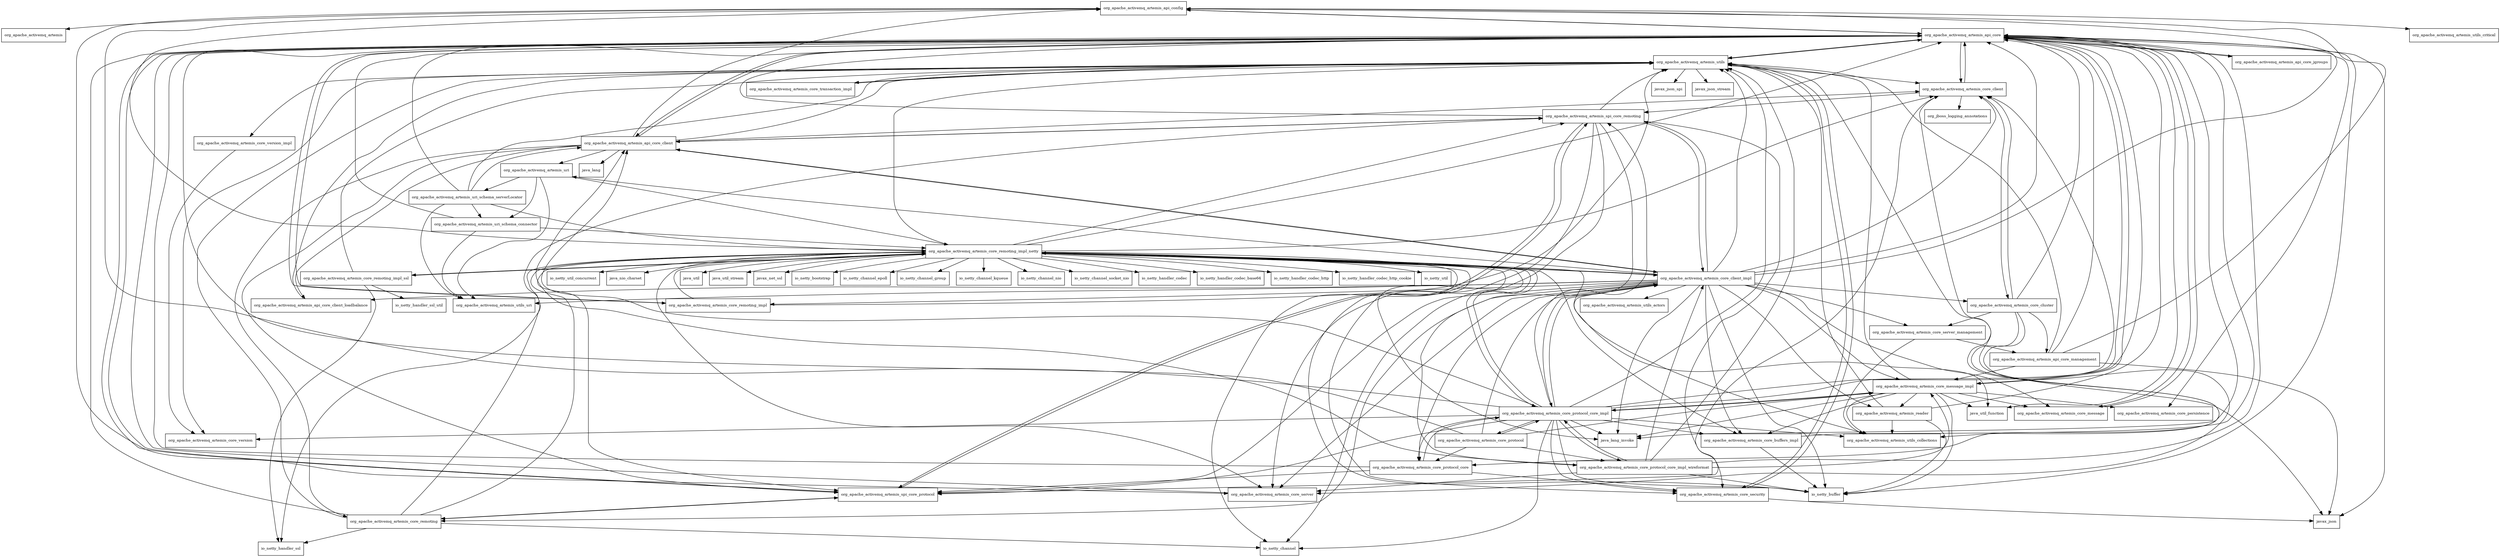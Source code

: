digraph artemis_core_client_2_7_0_SNAPSHOT_package_dependencies {
  node [shape = box, fontsize=10.0];
  org_apache_activemq_artemis_api_config -> org_apache_activemq_artemis;
  org_apache_activemq_artemis_api_config -> org_apache_activemq_artemis_api_core;
  org_apache_activemq_artemis_api_config -> org_apache_activemq_artemis_core_server;
  org_apache_activemq_artemis_api_config -> org_apache_activemq_artemis_utils_critical;
  org_apache_activemq_artemis_api_core -> io_netty_buffer;
  org_apache_activemq_artemis_api_core -> java_lang_invoke;
  org_apache_activemq_artemis_api_core -> java_util_function;
  org_apache_activemq_artemis_api_core -> javax_json;
  org_apache_activemq_artemis_api_core -> org_apache_activemq_artemis_api_config;
  org_apache_activemq_artemis_api_core -> org_apache_activemq_artemis_api_core_client;
  org_apache_activemq_artemis_api_core -> org_apache_activemq_artemis_api_core_jgroups;
  org_apache_activemq_artemis_api_core -> org_apache_activemq_artemis_core_client;
  org_apache_activemq_artemis_api_core -> org_apache_activemq_artemis_core_message;
  org_apache_activemq_artemis_api_core -> org_apache_activemq_artemis_core_message_impl;
  org_apache_activemq_artemis_api_core -> org_apache_activemq_artemis_core_persistence;
  org_apache_activemq_artemis_api_core -> org_apache_activemq_artemis_core_remoting_impl;
  org_apache_activemq_artemis_api_core -> org_apache_activemq_artemis_spi_core_protocol;
  org_apache_activemq_artemis_api_core -> org_apache_activemq_artemis_utils;
  org_apache_activemq_artemis_api_core_client -> java_lang;
  org_apache_activemq_artemis_api_core_client -> org_apache_activemq_artemis_api_config;
  org_apache_activemq_artemis_api_core_client -> org_apache_activemq_artemis_api_core;
  org_apache_activemq_artemis_api_core_client -> org_apache_activemq_artemis_api_core_client_loadbalance;
  org_apache_activemq_artemis_api_core_client -> org_apache_activemq_artemis_core_client;
  org_apache_activemq_artemis_api_core_client -> org_apache_activemq_artemis_core_client_impl;
  org_apache_activemq_artemis_api_core_client -> org_apache_activemq_artemis_core_remoting;
  org_apache_activemq_artemis_api_core_client -> org_apache_activemq_artemis_spi_core_protocol;
  org_apache_activemq_artemis_api_core_client -> org_apache_activemq_artemis_spi_core_remoting;
  org_apache_activemq_artemis_api_core_client -> org_apache_activemq_artemis_uri;
  org_apache_activemq_artemis_api_core_client -> org_apache_activemq_artemis_utils;
  org_apache_activemq_artemis_api_core_client_loadbalance -> org_apache_activemq_artemis_utils;
  org_apache_activemq_artemis_api_core_jgroups -> org_apache_activemq_artemis_api_core;
  org_apache_activemq_artemis_api_core_management -> javax_json;
  org_apache_activemq_artemis_api_core_management -> org_apache_activemq_artemis_api_config;
  org_apache_activemq_artemis_api_core_management -> org_apache_activemq_artemis_api_core;
  org_apache_activemq_artemis_api_core_management -> org_apache_activemq_artemis_core_message_impl;
  org_apache_activemq_artemis_api_core_management -> org_apache_activemq_artemis_utils;
  org_apache_activemq_artemis_core_buffers_impl -> io_netty_buffer;
  org_apache_activemq_artemis_core_buffers_impl -> org_apache_activemq_artemis_api_core;
  org_apache_activemq_artemis_core_client -> org_apache_activemq_artemis_api_core;
  org_apache_activemq_artemis_core_client -> org_apache_activemq_artemis_core_cluster;
  org_apache_activemq_artemis_core_client -> org_apache_activemq_artemis_core_protocol_core;
  org_apache_activemq_artemis_core_client -> org_apache_activemq_artemis_spi_core_remoting;
  org_apache_activemq_artemis_core_client -> org_jboss_logging_annotations;
  org_apache_activemq_artemis_core_client_impl -> io_netty_buffer;
  org_apache_activemq_artemis_core_client_impl -> java_lang_invoke;
  org_apache_activemq_artemis_core_client_impl -> org_apache_activemq_artemis_api_config;
  org_apache_activemq_artemis_core_client_impl -> org_apache_activemq_artemis_api_core;
  org_apache_activemq_artemis_core_client_impl -> org_apache_activemq_artemis_api_core_client;
  org_apache_activemq_artemis_core_client_impl -> org_apache_activemq_artemis_api_core_client_loadbalance;
  org_apache_activemq_artemis_core_client_impl -> org_apache_activemq_artemis_core_buffers_impl;
  org_apache_activemq_artemis_core_client_impl -> org_apache_activemq_artemis_core_client;
  org_apache_activemq_artemis_core_client_impl -> org_apache_activemq_artemis_core_cluster;
  org_apache_activemq_artemis_core_client_impl -> org_apache_activemq_artemis_core_message;
  org_apache_activemq_artemis_core_client_impl -> org_apache_activemq_artemis_core_message_impl;
  org_apache_activemq_artemis_core_client_impl -> org_apache_activemq_artemis_core_protocol_core;
  org_apache_activemq_artemis_core_client_impl -> org_apache_activemq_artemis_core_protocol_core_impl;
  org_apache_activemq_artemis_core_client_impl -> org_apache_activemq_artemis_core_remoting;
  org_apache_activemq_artemis_core_client_impl -> org_apache_activemq_artemis_core_remoting_impl;
  org_apache_activemq_artemis_core_client_impl -> org_apache_activemq_artemis_core_remoting_impl_netty;
  org_apache_activemq_artemis_core_client_impl -> org_apache_activemq_artemis_core_server;
  org_apache_activemq_artemis_core_client_impl -> org_apache_activemq_artemis_core_server_management;
  org_apache_activemq_artemis_core_client_impl -> org_apache_activemq_artemis_reader;
  org_apache_activemq_artemis_core_client_impl -> org_apache_activemq_artemis_spi_core_protocol;
  org_apache_activemq_artemis_core_client_impl -> org_apache_activemq_artemis_spi_core_remoting;
  org_apache_activemq_artemis_core_client_impl -> org_apache_activemq_artemis_uri;
  org_apache_activemq_artemis_core_client_impl -> org_apache_activemq_artemis_utils;
  org_apache_activemq_artemis_core_client_impl -> org_apache_activemq_artemis_utils_actors;
  org_apache_activemq_artemis_core_client_impl -> org_apache_activemq_artemis_utils_collections;
  org_apache_activemq_artemis_core_client_impl -> org_apache_activemq_artemis_utils_uri;
  org_apache_activemq_artemis_core_cluster -> org_apache_activemq_artemis_api_core;
  org_apache_activemq_artemis_core_cluster -> org_apache_activemq_artemis_api_core_management;
  org_apache_activemq_artemis_core_cluster -> org_apache_activemq_artemis_core_client;
  org_apache_activemq_artemis_core_cluster -> org_apache_activemq_artemis_core_server;
  org_apache_activemq_artemis_core_cluster -> org_apache_activemq_artemis_core_server_management;
  org_apache_activemq_artemis_core_cluster -> org_apache_activemq_artemis_utils_collections;
  org_apache_activemq_artemis_core_message -> org_apache_activemq_artemis_api_core;
  org_apache_activemq_artemis_core_message_impl -> io_netty_buffer;
  org_apache_activemq_artemis_core_message_impl -> java_lang_invoke;
  org_apache_activemq_artemis_core_message_impl -> java_util_function;
  org_apache_activemq_artemis_core_message_impl -> org_apache_activemq_artemis_api_core;
  org_apache_activemq_artemis_core_message_impl -> org_apache_activemq_artemis_core_buffers_impl;
  org_apache_activemq_artemis_core_message_impl -> org_apache_activemq_artemis_core_message;
  org_apache_activemq_artemis_core_message_impl -> org_apache_activemq_artemis_core_persistence;
  org_apache_activemq_artemis_core_message_impl -> org_apache_activemq_artemis_core_protocol_core_impl;
  org_apache_activemq_artemis_core_message_impl -> org_apache_activemq_artemis_reader;
  org_apache_activemq_artemis_core_message_impl -> org_apache_activemq_artemis_utils;
  org_apache_activemq_artemis_core_message_impl -> org_apache_activemq_artemis_utils_collections;
  org_apache_activemq_artemis_core_protocol -> org_apache_activemq_artemis_api_core;
  org_apache_activemq_artemis_core_protocol -> org_apache_activemq_artemis_core_client_impl;
  org_apache_activemq_artemis_core_protocol -> org_apache_activemq_artemis_core_message_impl;
  org_apache_activemq_artemis_core_protocol -> org_apache_activemq_artemis_core_protocol_core;
  org_apache_activemq_artemis_core_protocol -> org_apache_activemq_artemis_core_protocol_core_impl;
  org_apache_activemq_artemis_core_protocol -> org_apache_activemq_artemis_core_protocol_core_impl_wireformat;
  org_apache_activemq_artemis_core_protocol_core -> org_apache_activemq_artemis_api_core;
  org_apache_activemq_artemis_core_protocol_core -> org_apache_activemq_artemis_core_protocol_core_impl;
  org_apache_activemq_artemis_core_protocol_core -> org_apache_activemq_artemis_core_security;
  org_apache_activemq_artemis_core_protocol_core -> org_apache_activemq_artemis_spi_core_protocol;
  org_apache_activemq_artemis_core_protocol_core_impl -> io_netty_buffer;
  org_apache_activemq_artemis_core_protocol_core_impl -> io_netty_channel;
  org_apache_activemq_artemis_core_protocol_core_impl -> java_lang_invoke;
  org_apache_activemq_artemis_core_protocol_core_impl -> org_apache_activemq_artemis_api_config;
  org_apache_activemq_artemis_core_protocol_core_impl -> org_apache_activemq_artemis_api_core;
  org_apache_activemq_artemis_core_protocol_core_impl -> org_apache_activemq_artemis_api_core_client;
  org_apache_activemq_artemis_core_protocol_core_impl -> org_apache_activemq_artemis_core_buffers_impl;
  org_apache_activemq_artemis_core_protocol_core_impl -> org_apache_activemq_artemis_core_client;
  org_apache_activemq_artemis_core_protocol_core_impl -> org_apache_activemq_artemis_core_client_impl;
  org_apache_activemq_artemis_core_protocol_core_impl -> org_apache_activemq_artemis_core_message_impl;
  org_apache_activemq_artemis_core_protocol_core_impl -> org_apache_activemq_artemis_core_protocol;
  org_apache_activemq_artemis_core_protocol_core_impl -> org_apache_activemq_artemis_core_protocol_core;
  org_apache_activemq_artemis_core_protocol_core_impl -> org_apache_activemq_artemis_core_protocol_core_impl_wireformat;
  org_apache_activemq_artemis_core_protocol_core_impl -> org_apache_activemq_artemis_core_remoting_impl_netty;
  org_apache_activemq_artemis_core_protocol_core_impl -> org_apache_activemq_artemis_core_security;
  org_apache_activemq_artemis_core_protocol_core_impl -> org_apache_activemq_artemis_core_version;
  org_apache_activemq_artemis_core_protocol_core_impl -> org_apache_activemq_artemis_spi_core_protocol;
  org_apache_activemq_artemis_core_protocol_core_impl -> org_apache_activemq_artemis_spi_core_remoting;
  org_apache_activemq_artemis_core_protocol_core_impl -> org_apache_activemq_artemis_utils;
  org_apache_activemq_artemis_core_protocol_core_impl -> org_apache_activemq_artemis_utils_collections;
  org_apache_activemq_artemis_core_protocol_core_impl_wireformat -> io_netty_buffer;
  org_apache_activemq_artemis_core_protocol_core_impl_wireformat -> org_apache_activemq_artemis_api_core;
  org_apache_activemq_artemis_core_protocol_core_impl_wireformat -> org_apache_activemq_artemis_api_core_client;
  org_apache_activemq_artemis_core_protocol_core_impl_wireformat -> org_apache_activemq_artemis_core_client_impl;
  org_apache_activemq_artemis_core_protocol_core_impl_wireformat -> org_apache_activemq_artemis_core_message_impl;
  org_apache_activemq_artemis_core_protocol_core_impl_wireformat -> org_apache_activemq_artemis_core_protocol_core_impl;
  org_apache_activemq_artemis_core_protocol_core_impl_wireformat -> org_apache_activemq_artemis_core_server;
  org_apache_activemq_artemis_core_protocol_core_impl_wireformat -> org_apache_activemq_artemis_utils;
  org_apache_activemq_artemis_core_remoting -> io_netty_channel;
  org_apache_activemq_artemis_core_remoting -> io_netty_handler_ssl;
  org_apache_activemq_artemis_core_remoting -> org_apache_activemq_artemis_api_core;
  org_apache_activemq_artemis_core_remoting -> org_apache_activemq_artemis_core_remoting_impl_netty;
  org_apache_activemq_artemis_core_remoting -> org_apache_activemq_artemis_spi_core_protocol;
  org_apache_activemq_artemis_core_remoting -> org_apache_activemq_artemis_spi_core_remoting;
  org_apache_activemq_artemis_core_remoting -> org_apache_activemq_artemis_utils;
  org_apache_activemq_artemis_core_remoting_impl -> org_apache_activemq_artemis_api_core;
  org_apache_activemq_artemis_core_remoting_impl -> org_apache_activemq_artemis_core_remoting_impl_netty;
  org_apache_activemq_artemis_core_remoting_impl -> org_apache_activemq_artemis_utils;
  org_apache_activemq_artemis_core_remoting_impl_netty -> io_netty_bootstrap;
  org_apache_activemq_artemis_core_remoting_impl_netty -> io_netty_buffer;
  org_apache_activemq_artemis_core_remoting_impl_netty -> io_netty_channel;
  org_apache_activemq_artemis_core_remoting_impl_netty -> io_netty_channel_epoll;
  org_apache_activemq_artemis_core_remoting_impl_netty -> io_netty_channel_group;
  org_apache_activemq_artemis_core_remoting_impl_netty -> io_netty_channel_kqueue;
  org_apache_activemq_artemis_core_remoting_impl_netty -> io_netty_channel_nio;
  org_apache_activemq_artemis_core_remoting_impl_netty -> io_netty_channel_socket_nio;
  org_apache_activemq_artemis_core_remoting_impl_netty -> io_netty_handler_codec;
  org_apache_activemq_artemis_core_remoting_impl_netty -> io_netty_handler_codec_base64;
  org_apache_activemq_artemis_core_remoting_impl_netty -> io_netty_handler_codec_http;
  org_apache_activemq_artemis_core_remoting_impl_netty -> io_netty_handler_codec_http_cookie;
  org_apache_activemq_artemis_core_remoting_impl_netty -> io_netty_handler_ssl;
  org_apache_activemq_artemis_core_remoting_impl_netty -> io_netty_util;
  org_apache_activemq_artemis_core_remoting_impl_netty -> io_netty_util_concurrent;
  org_apache_activemq_artemis_core_remoting_impl_netty -> java_lang_invoke;
  org_apache_activemq_artemis_core_remoting_impl_netty -> java_nio_charset;
  org_apache_activemq_artemis_core_remoting_impl_netty -> java_util;
  org_apache_activemq_artemis_core_remoting_impl_netty -> java_util_function;
  org_apache_activemq_artemis_core_remoting_impl_netty -> java_util_stream;
  org_apache_activemq_artemis_core_remoting_impl_netty -> javax_net_ssl;
  org_apache_activemq_artemis_core_remoting_impl_netty -> org_apache_activemq_artemis_api_config;
  org_apache_activemq_artemis_core_remoting_impl_netty -> org_apache_activemq_artemis_api_core;
  org_apache_activemq_artemis_core_remoting_impl_netty -> org_apache_activemq_artemis_core_buffers_impl;
  org_apache_activemq_artemis_core_remoting_impl_netty -> org_apache_activemq_artemis_core_client;
  org_apache_activemq_artemis_core_remoting_impl_netty -> org_apache_activemq_artemis_core_client_impl;
  org_apache_activemq_artemis_core_remoting_impl_netty -> org_apache_activemq_artemis_core_protocol_core_impl;
  org_apache_activemq_artemis_core_remoting_impl_netty -> org_apache_activemq_artemis_core_remoting_impl_ssl;
  org_apache_activemq_artemis_core_remoting_impl_netty -> org_apache_activemq_artemis_core_security;
  org_apache_activemq_artemis_core_remoting_impl_netty -> org_apache_activemq_artemis_core_server;
  org_apache_activemq_artemis_core_remoting_impl_netty -> org_apache_activemq_artemis_spi_core_protocol;
  org_apache_activemq_artemis_core_remoting_impl_netty -> org_apache_activemq_artemis_spi_core_remoting;
  org_apache_activemq_artemis_core_remoting_impl_netty -> org_apache_activemq_artemis_utils;
  org_apache_activemq_artemis_core_remoting_impl_ssl -> io_netty_handler_ssl;
  org_apache_activemq_artemis_core_remoting_impl_ssl -> io_netty_handler_ssl_util;
  org_apache_activemq_artemis_core_remoting_impl_ssl -> org_apache_activemq_artemis_core_remoting_impl_netty;
  org_apache_activemq_artemis_core_remoting_impl_ssl -> org_apache_activemq_artemis_utils;
  org_apache_activemq_artemis_core_security -> javax_json;
  org_apache_activemq_artemis_core_security -> org_apache_activemq_artemis_utils;
  org_apache_activemq_artemis_core_server -> org_apache_activemq_artemis_api_core;
  org_apache_activemq_artemis_core_server_management -> org_apache_activemq_artemis_api_core_management;
  org_apache_activemq_artemis_core_server_management -> org_apache_activemq_artemis_utils_collections;
  org_apache_activemq_artemis_core_transaction_impl -> org_apache_activemq_artemis_utils;
  org_apache_activemq_artemis_core_version_impl -> org_apache_activemq_artemis_core_version;
  org_apache_activemq_artemis_reader -> io_netty_buffer;
  org_apache_activemq_artemis_reader -> org_apache_activemq_artemis_api_core;
  org_apache_activemq_artemis_reader -> org_apache_activemq_artemis_utils;
  org_apache_activemq_artemis_reader -> org_apache_activemq_artemis_utils_collections;
  org_apache_activemq_artemis_spi_core_protocol -> org_apache_activemq_artemis_api_core;
  org_apache_activemq_artemis_spi_core_protocol -> org_apache_activemq_artemis_core_client;
  org_apache_activemq_artemis_spi_core_protocol -> org_apache_activemq_artemis_core_remoting;
  org_apache_activemq_artemis_spi_core_protocol -> org_apache_activemq_artemis_spi_core_remoting;
  org_apache_activemq_artemis_spi_core_remoting -> io_netty_channel;
  org_apache_activemq_artemis_spi_core_remoting -> org_apache_activemq_artemis_api_core;
  org_apache_activemq_artemis_spi_core_remoting -> org_apache_activemq_artemis_api_core_client;
  org_apache_activemq_artemis_spi_core_remoting -> org_apache_activemq_artemis_core_client_impl;
  org_apache_activemq_artemis_spi_core_remoting -> org_apache_activemq_artemis_core_protocol_core_impl_wireformat;
  org_apache_activemq_artemis_spi_core_remoting -> org_apache_activemq_artemis_core_security;
  org_apache_activemq_artemis_spi_core_remoting -> org_apache_activemq_artemis_core_server;
  org_apache_activemq_artemis_spi_core_remoting -> org_apache_activemq_artemis_spi_core_protocol;
  org_apache_activemq_artemis_spi_core_remoting -> org_apache_activemq_artemis_utils;
  org_apache_activemq_artemis_uri -> org_apache_activemq_artemis_core_remoting_impl_netty;
  org_apache_activemq_artemis_uri -> org_apache_activemq_artemis_uri_schema_connector;
  org_apache_activemq_artemis_uri -> org_apache_activemq_artemis_uri_schema_serverLocator;
  org_apache_activemq_artemis_uri -> org_apache_activemq_artemis_utils_uri;
  org_apache_activemq_artemis_uri_schema_connector -> org_apache_activemq_artemis_api_core;
  org_apache_activemq_artemis_uri_schema_connector -> org_apache_activemq_artemis_core_remoting_impl_netty;
  org_apache_activemq_artemis_uri_schema_connector -> org_apache_activemq_artemis_utils_uri;
  org_apache_activemq_artemis_uri_schema_serverLocator -> org_apache_activemq_artemis_api_core;
  org_apache_activemq_artemis_uri_schema_serverLocator -> org_apache_activemq_artemis_api_core_client;
  org_apache_activemq_artemis_uri_schema_serverLocator -> org_apache_activemq_artemis_core_remoting_impl_netty;
  org_apache_activemq_artemis_uri_schema_serverLocator -> org_apache_activemq_artemis_uri_schema_connector;
  org_apache_activemq_artemis_uri_schema_serverLocator -> org_apache_activemq_artemis_utils;
  org_apache_activemq_artemis_uri_schema_serverLocator -> org_apache_activemq_artemis_utils_uri;
  org_apache_activemq_artemis_utils -> javax_json;
  org_apache_activemq_artemis_utils -> javax_json_spi;
  org_apache_activemq_artemis_utils -> javax_json_stream;
  org_apache_activemq_artemis_utils -> org_apache_activemq_artemis_api_core;
  org_apache_activemq_artemis_utils -> org_apache_activemq_artemis_core_client;
  org_apache_activemq_artemis_utils -> org_apache_activemq_artemis_core_security;
  org_apache_activemq_artemis_utils -> org_apache_activemq_artemis_core_transaction_impl;
  org_apache_activemq_artemis_utils -> org_apache_activemq_artemis_core_version;
  org_apache_activemq_artemis_utils -> org_apache_activemq_artemis_core_version_impl;
}
